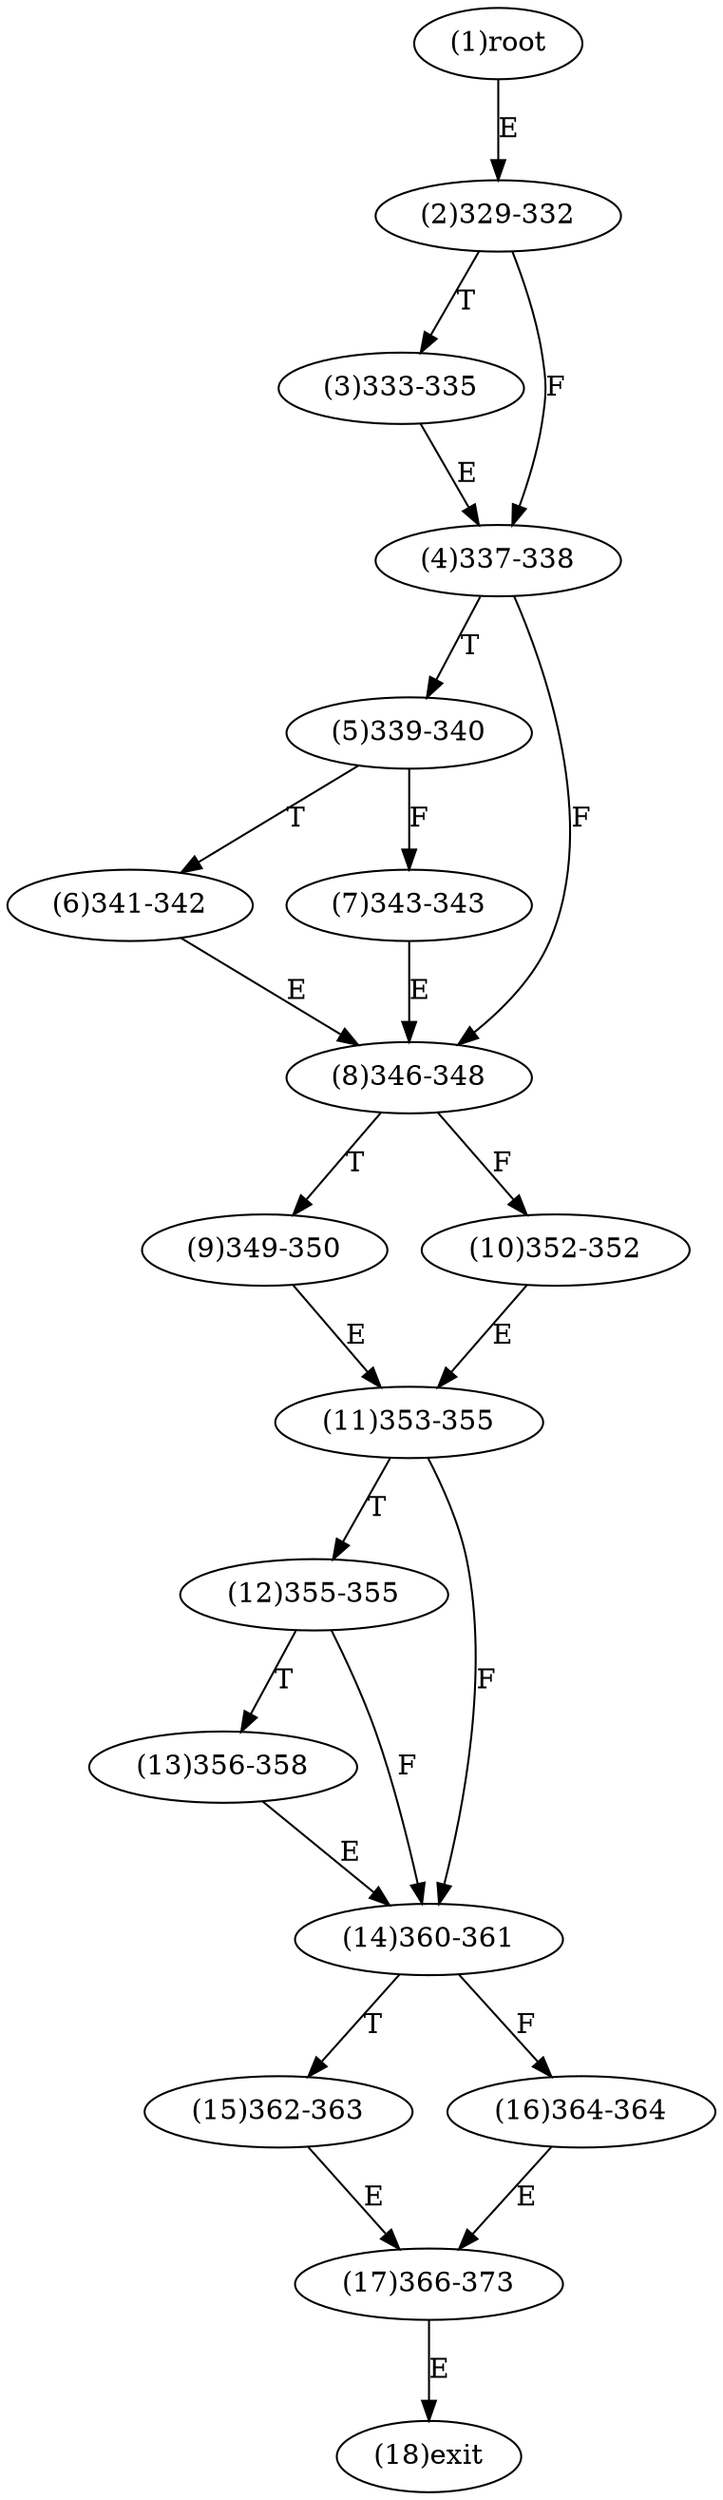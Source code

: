 digraph "" { 
1[ label="(1)root"];
2[ label="(2)329-332"];
3[ label="(3)333-335"];
4[ label="(4)337-338"];
5[ label="(5)339-340"];
6[ label="(6)341-342"];
7[ label="(7)343-343"];
8[ label="(8)346-348"];
9[ label="(9)349-350"];
10[ label="(10)352-352"];
11[ label="(11)353-355"];
12[ label="(12)355-355"];
13[ label="(13)356-358"];
14[ label="(14)360-361"];
15[ label="(15)362-363"];
17[ label="(17)366-373"];
16[ label="(16)364-364"];
18[ label="(18)exit"];
1->2[ label="E"];
2->4[ label="F"];
2->3[ label="T"];
3->4[ label="E"];
4->8[ label="F"];
4->5[ label="T"];
5->7[ label="F"];
5->6[ label="T"];
6->8[ label="E"];
7->8[ label="E"];
8->10[ label="F"];
8->9[ label="T"];
9->11[ label="E"];
10->11[ label="E"];
11->14[ label="F"];
11->12[ label="T"];
12->14[ label="F"];
12->13[ label="T"];
13->14[ label="E"];
14->16[ label="F"];
14->15[ label="T"];
15->17[ label="E"];
16->17[ label="E"];
17->18[ label="E"];
}